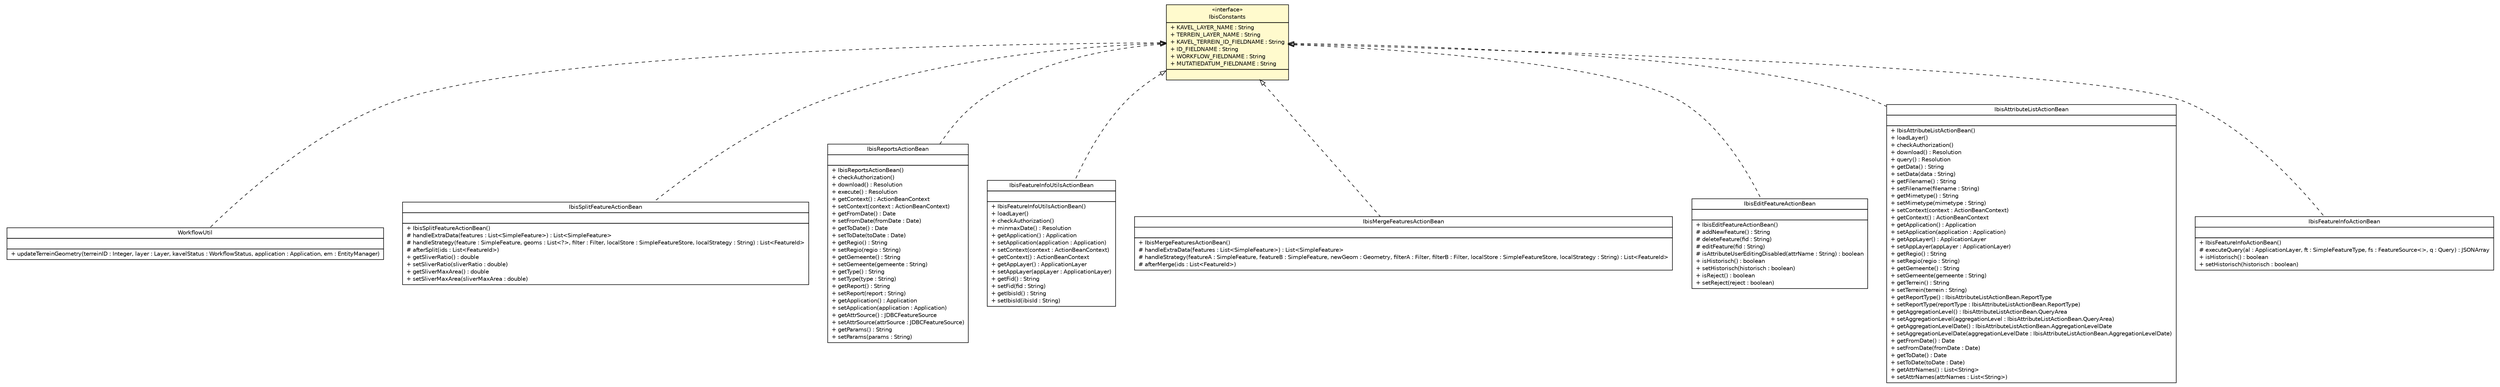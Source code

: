 #!/usr/local/bin/dot
#
# Class diagram 
# Generated by UMLGraph version R5_6-24-gf6e263 (http://www.umlgraph.org/)
#

digraph G {
	edge [fontname="Helvetica",fontsize=10,labelfontname="Helvetica",labelfontsize=10];
	node [fontname="Helvetica",fontsize=10,shape=plaintext];
	nodesep=0.25;
	ranksep=0.5;
	// nl.b3p.viewer.ibis.util.IbisConstants
	c181 [label=<<table title="nl.b3p.viewer.ibis.util.IbisConstants" border="0" cellborder="1" cellspacing="0" cellpadding="2" port="p" bgcolor="lemonChiffon" href="./IbisConstants.html">
		<tr><td><table border="0" cellspacing="0" cellpadding="1">
<tr><td align="center" balign="center"> &#171;interface&#187; </td></tr>
<tr><td align="center" balign="center"> IbisConstants </td></tr>
		</table></td></tr>
		<tr><td><table border="0" cellspacing="0" cellpadding="1">
<tr><td align="left" balign="left"> + KAVEL_LAYER_NAME : String </td></tr>
<tr><td align="left" balign="left"> + TERREIN_LAYER_NAME : String </td></tr>
<tr><td align="left" balign="left"> + KAVEL_TERREIN_ID_FIELDNAME : String </td></tr>
<tr><td align="left" balign="left"> + ID_FIELDNAME : String </td></tr>
<tr><td align="left" balign="left"> + WORKFLOW_FIELDNAME : String </td></tr>
<tr><td align="left" balign="left"> + MUTATIEDATUM_FIELDNAME : String </td></tr>
		</table></td></tr>
		<tr><td><table border="0" cellspacing="0" cellpadding="1">
<tr><td align="left" balign="left">  </td></tr>
		</table></td></tr>
		</table>>, URL="./IbisConstants.html", fontname="Helvetica", fontcolor="black", fontsize=10.0];
	// nl.b3p.viewer.ibis.util.WorkflowUtil
	c182 [label=<<table title="nl.b3p.viewer.ibis.util.WorkflowUtil" border="0" cellborder="1" cellspacing="0" cellpadding="2" port="p" href="./WorkflowUtil.html">
		<tr><td><table border="0" cellspacing="0" cellpadding="1">
<tr><td align="center" balign="center"> WorkflowUtil </td></tr>
		</table></td></tr>
		<tr><td><table border="0" cellspacing="0" cellpadding="1">
<tr><td align="left" balign="left">  </td></tr>
		</table></td></tr>
		<tr><td><table border="0" cellspacing="0" cellpadding="1">
<tr><td align="left" balign="left"> + updateTerreinGeometry(terreinID : Integer, layer : Layer, kavelStatus : WorkflowStatus, application : Application, em : EntityManager) </td></tr>
		</table></td></tr>
		</table>>, URL="./WorkflowUtil.html", fontname="Helvetica", fontcolor="black", fontsize=10.0];
	// nl.b3p.viewer.stripes.IbisSplitFeatureActionBean
	c184 [label=<<table title="nl.b3p.viewer.stripes.IbisSplitFeatureActionBean" border="0" cellborder="1" cellspacing="0" cellpadding="2" port="p" href="../../stripes/IbisSplitFeatureActionBean.html">
		<tr><td><table border="0" cellspacing="0" cellpadding="1">
<tr><td align="center" balign="center"> IbisSplitFeatureActionBean </td></tr>
		</table></td></tr>
		<tr><td><table border="0" cellspacing="0" cellpadding="1">
<tr><td align="left" balign="left">  </td></tr>
		</table></td></tr>
		<tr><td><table border="0" cellspacing="0" cellpadding="1">
<tr><td align="left" balign="left"> + IbisSplitFeatureActionBean() </td></tr>
<tr><td align="left" balign="left"> # handleExtraData(features : List&lt;SimpleFeature&gt;) : List&lt;SimpleFeature&gt; </td></tr>
<tr><td align="left" balign="left"> # handleStrategy(feature : SimpleFeature, geoms : List&lt;?&gt;, filter : Filter, localStore : SimpleFeatureStore, localStrategy : String) : List&lt;FeatureId&gt; </td></tr>
<tr><td align="left" balign="left"> # afterSplit(ids : List&lt;FeatureId&gt;) </td></tr>
<tr><td align="left" balign="left"> + getSliverRatio() : double </td></tr>
<tr><td align="left" balign="left"> + setSliverRatio(sliverRatio : double) </td></tr>
<tr><td align="left" balign="left"> + getSliverMaxArea() : double </td></tr>
<tr><td align="left" balign="left"> + setSliverMaxArea(sliverMaxArea : double) </td></tr>
		</table></td></tr>
		</table>>, URL="../../stripes/IbisSplitFeatureActionBean.html", fontname="Helvetica", fontcolor="black", fontsize=10.0];
	// nl.b3p.viewer.stripes.IbisReportsActionBean
	c185 [label=<<table title="nl.b3p.viewer.stripes.IbisReportsActionBean" border="0" cellborder="1" cellspacing="0" cellpadding="2" port="p" href="../../stripes/IbisReportsActionBean.html">
		<tr><td><table border="0" cellspacing="0" cellpadding="1">
<tr><td align="center" balign="center"> IbisReportsActionBean </td></tr>
		</table></td></tr>
		<tr><td><table border="0" cellspacing="0" cellpadding="1">
<tr><td align="left" balign="left">  </td></tr>
		</table></td></tr>
		<tr><td><table border="0" cellspacing="0" cellpadding="1">
<tr><td align="left" balign="left"> + IbisReportsActionBean() </td></tr>
<tr><td align="left" balign="left"> + checkAuthorization() </td></tr>
<tr><td align="left" balign="left"> + download() : Resolution </td></tr>
<tr><td align="left" balign="left"> + execute() : Resolution </td></tr>
<tr><td align="left" balign="left"> + getContext() : ActionBeanContext </td></tr>
<tr><td align="left" balign="left"> + setContext(context : ActionBeanContext) </td></tr>
<tr><td align="left" balign="left"> + getFromDate() : Date </td></tr>
<tr><td align="left" balign="left"> + setFromDate(fromDate : Date) </td></tr>
<tr><td align="left" balign="left"> + getToDate() : Date </td></tr>
<tr><td align="left" balign="left"> + setToDate(toDate : Date) </td></tr>
<tr><td align="left" balign="left"> + getRegio() : String </td></tr>
<tr><td align="left" balign="left"> + setRegio(regio : String) </td></tr>
<tr><td align="left" balign="left"> + getGemeente() : String </td></tr>
<tr><td align="left" balign="left"> + setGemeente(gemeente : String) </td></tr>
<tr><td align="left" balign="left"> + getType() : String </td></tr>
<tr><td align="left" balign="left"> + setType(type : String) </td></tr>
<tr><td align="left" balign="left"> + getReport() : String </td></tr>
<tr><td align="left" balign="left"> + setReport(report : String) </td></tr>
<tr><td align="left" balign="left"> + getApplication() : Application </td></tr>
<tr><td align="left" balign="left"> + setApplication(application : Application) </td></tr>
<tr><td align="left" balign="left"> + getAttrSource() : JDBCFeatureSource </td></tr>
<tr><td align="left" balign="left"> + setAttrSource(attrSource : JDBCFeatureSource) </td></tr>
<tr><td align="left" balign="left"> + getParams() : String </td></tr>
<tr><td align="left" balign="left"> + setParams(params : String) </td></tr>
		</table></td></tr>
		</table>>, URL="../../stripes/IbisReportsActionBean.html", fontname="Helvetica", fontcolor="black", fontsize=10.0];
	// nl.b3p.viewer.stripes.IbisFeatureInfoUtilsActionBean
	c186 [label=<<table title="nl.b3p.viewer.stripes.IbisFeatureInfoUtilsActionBean" border="0" cellborder="1" cellspacing="0" cellpadding="2" port="p" href="../../stripes/IbisFeatureInfoUtilsActionBean.html">
		<tr><td><table border="0" cellspacing="0" cellpadding="1">
<tr><td align="center" balign="center"> IbisFeatureInfoUtilsActionBean </td></tr>
		</table></td></tr>
		<tr><td><table border="0" cellspacing="0" cellpadding="1">
<tr><td align="left" balign="left">  </td></tr>
		</table></td></tr>
		<tr><td><table border="0" cellspacing="0" cellpadding="1">
<tr><td align="left" balign="left"> + IbisFeatureInfoUtilsActionBean() </td></tr>
<tr><td align="left" balign="left"> + loadLayer() </td></tr>
<tr><td align="left" balign="left"> + checkAuthorization() </td></tr>
<tr><td align="left" balign="left"> + minmaxDate() : Resolution </td></tr>
<tr><td align="left" balign="left"> + getApplication() : Application </td></tr>
<tr><td align="left" balign="left"> + setApplication(application : Application) </td></tr>
<tr><td align="left" balign="left"> + setContext(context : ActionBeanContext) </td></tr>
<tr><td align="left" balign="left"> + getContext() : ActionBeanContext </td></tr>
<tr><td align="left" balign="left"> + getAppLayer() : ApplicationLayer </td></tr>
<tr><td align="left" balign="left"> + setAppLayer(appLayer : ApplicationLayer) </td></tr>
<tr><td align="left" balign="left"> + getFid() : String </td></tr>
<tr><td align="left" balign="left"> + setFid(fid : String) </td></tr>
<tr><td align="left" balign="left"> + getIbisId() : String </td></tr>
<tr><td align="left" balign="left"> + setIbisId(ibisId : String) </td></tr>
		</table></td></tr>
		</table>>, URL="../../stripes/IbisFeatureInfoUtilsActionBean.html", fontname="Helvetica", fontcolor="black", fontsize=10.0];
	// nl.b3p.viewer.stripes.IbisMergeFeaturesActionBean
	c187 [label=<<table title="nl.b3p.viewer.stripes.IbisMergeFeaturesActionBean" border="0" cellborder="1" cellspacing="0" cellpadding="2" port="p" href="../../stripes/IbisMergeFeaturesActionBean.html">
		<tr><td><table border="0" cellspacing="0" cellpadding="1">
<tr><td align="center" balign="center"> IbisMergeFeaturesActionBean </td></tr>
		</table></td></tr>
		<tr><td><table border="0" cellspacing="0" cellpadding="1">
<tr><td align="left" balign="left">  </td></tr>
		</table></td></tr>
		<tr><td><table border="0" cellspacing="0" cellpadding="1">
<tr><td align="left" balign="left"> + IbisMergeFeaturesActionBean() </td></tr>
<tr><td align="left" balign="left"> # handleExtraData(features : List&lt;SimpleFeature&gt;) : List&lt;SimpleFeature&gt; </td></tr>
<tr><td align="left" balign="left"> # handleStrategy(featureA : SimpleFeature, featureB : SimpleFeature, newGeom : Geometry, filterA : Filter, filterB : Filter, localStore : SimpleFeatureStore, localStrategy : String) : List&lt;FeatureId&gt; </td></tr>
<tr><td align="left" balign="left"> # afterMerge(ids : List&lt;FeatureId&gt;) </td></tr>
		</table></td></tr>
		</table>>, URL="../../stripes/IbisMergeFeaturesActionBean.html", fontname="Helvetica", fontcolor="black", fontsize=10.0];
	// nl.b3p.viewer.stripes.IbisEditFeatureActionBean
	c188 [label=<<table title="nl.b3p.viewer.stripes.IbisEditFeatureActionBean" border="0" cellborder="1" cellspacing="0" cellpadding="2" port="p" href="../../stripes/IbisEditFeatureActionBean.html">
		<tr><td><table border="0" cellspacing="0" cellpadding="1">
<tr><td align="center" balign="center"> IbisEditFeatureActionBean </td></tr>
		</table></td></tr>
		<tr><td><table border="0" cellspacing="0" cellpadding="1">
<tr><td align="left" balign="left">  </td></tr>
		</table></td></tr>
		<tr><td><table border="0" cellspacing="0" cellpadding="1">
<tr><td align="left" balign="left"> + IbisEditFeatureActionBean() </td></tr>
<tr><td align="left" balign="left"> # addNewFeature() : String </td></tr>
<tr><td align="left" balign="left"> # deleteFeature(fid : String) </td></tr>
<tr><td align="left" balign="left"> # editFeature(fid : String) </td></tr>
<tr><td align="left" balign="left"> # isAttributeUserEditingDisabled(attrName : String) : boolean </td></tr>
<tr><td align="left" balign="left"> + isHistorisch() : boolean </td></tr>
<tr><td align="left" balign="left"> + setHistorisch(historisch : boolean) </td></tr>
<tr><td align="left" balign="left"> + isReject() : boolean </td></tr>
<tr><td align="left" balign="left"> + setReject(reject : boolean) </td></tr>
		</table></td></tr>
		</table>>, URL="../../stripes/IbisEditFeatureActionBean.html", fontname="Helvetica", fontcolor="black", fontsize=10.0];
	// nl.b3p.viewer.stripes.IbisAttributeListActionBean
	c189 [label=<<table title="nl.b3p.viewer.stripes.IbisAttributeListActionBean" border="0" cellborder="1" cellspacing="0" cellpadding="2" port="p" href="../../stripes/IbisAttributeListActionBean.html">
		<tr><td><table border="0" cellspacing="0" cellpadding="1">
<tr><td align="center" balign="center"> IbisAttributeListActionBean </td></tr>
		</table></td></tr>
		<tr><td><table border="0" cellspacing="0" cellpadding="1">
<tr><td align="left" balign="left">  </td></tr>
		</table></td></tr>
		<tr><td><table border="0" cellspacing="0" cellpadding="1">
<tr><td align="left" balign="left"> + IbisAttributeListActionBean() </td></tr>
<tr><td align="left" balign="left"> + loadLayer() </td></tr>
<tr><td align="left" balign="left"> + checkAuthorization() </td></tr>
<tr><td align="left" balign="left"> + download() : Resolution </td></tr>
<tr><td align="left" balign="left"> + query() : Resolution </td></tr>
<tr><td align="left" balign="left"> + getData() : String </td></tr>
<tr><td align="left" balign="left"> + setData(data : String) </td></tr>
<tr><td align="left" balign="left"> + getFilename() : String </td></tr>
<tr><td align="left" balign="left"> + setFilename(filename : String) </td></tr>
<tr><td align="left" balign="left"> + getMimetype() : String </td></tr>
<tr><td align="left" balign="left"> + setMimetype(mimetype : String) </td></tr>
<tr><td align="left" balign="left"> + setContext(context : ActionBeanContext) </td></tr>
<tr><td align="left" balign="left"> + getContext() : ActionBeanContext </td></tr>
<tr><td align="left" balign="left"> + getApplication() : Application </td></tr>
<tr><td align="left" balign="left"> + setApplication(application : Application) </td></tr>
<tr><td align="left" balign="left"> + getAppLayer() : ApplicationLayer </td></tr>
<tr><td align="left" balign="left"> + setAppLayer(appLayer : ApplicationLayer) </td></tr>
<tr><td align="left" balign="left"> + getRegio() : String </td></tr>
<tr><td align="left" balign="left"> + setRegio(regio : String) </td></tr>
<tr><td align="left" balign="left"> + getGemeente() : String </td></tr>
<tr><td align="left" balign="left"> + setGemeente(gemeente : String) </td></tr>
<tr><td align="left" balign="left"> + getTerrein() : String </td></tr>
<tr><td align="left" balign="left"> + setTerrein(terrein : String) </td></tr>
<tr><td align="left" balign="left"> + getReportType() : IbisAttributeListActionBean.ReportType </td></tr>
<tr><td align="left" balign="left"> + setReportType(reportType : IbisAttributeListActionBean.ReportType) </td></tr>
<tr><td align="left" balign="left"> + getAggregationLevel() : IbisAttributeListActionBean.QueryArea </td></tr>
<tr><td align="left" balign="left"> + setAggregationLevel(aggregationLevel : IbisAttributeListActionBean.QueryArea) </td></tr>
<tr><td align="left" balign="left"> + getAggregationLevelDate() : IbisAttributeListActionBean.AggregationLevelDate </td></tr>
<tr><td align="left" balign="left"> + setAggregationLevelDate(aggregationLevelDate : IbisAttributeListActionBean.AggregationLevelDate) </td></tr>
<tr><td align="left" balign="left"> + getFromDate() : Date </td></tr>
<tr><td align="left" balign="left"> + setFromDate(fromDate : Date) </td></tr>
<tr><td align="left" balign="left"> + getToDate() : Date </td></tr>
<tr><td align="left" balign="left"> + setToDate(toDate : Date) </td></tr>
<tr><td align="left" balign="left"> + getAttrNames() : List&lt;String&gt; </td></tr>
<tr><td align="left" balign="left"> + setAttrNames(attrNames : List&lt;String&gt;) </td></tr>
		</table></td></tr>
		</table>>, URL="../../stripes/IbisAttributeListActionBean.html", fontname="Helvetica", fontcolor="black", fontsize=10.0];
	// nl.b3p.viewer.stripes.IbisFeatureInfoActionBean
	c193 [label=<<table title="nl.b3p.viewer.stripes.IbisFeatureInfoActionBean" border="0" cellborder="1" cellspacing="0" cellpadding="2" port="p" href="../../stripes/IbisFeatureInfoActionBean.html">
		<tr><td><table border="0" cellspacing="0" cellpadding="1">
<tr><td align="center" balign="center"> IbisFeatureInfoActionBean </td></tr>
		</table></td></tr>
		<tr><td><table border="0" cellspacing="0" cellpadding="1">
<tr><td align="left" balign="left">  </td></tr>
		</table></td></tr>
		<tr><td><table border="0" cellspacing="0" cellpadding="1">
<tr><td align="left" balign="left"> + IbisFeatureInfoActionBean() </td></tr>
<tr><td align="left" balign="left"> # executeQuery(al : ApplicationLayer, ft : SimpleFeatureType, fs : FeatureSource&lt;&gt;, q : Query) : JSONArray </td></tr>
<tr><td align="left" balign="left"> + isHistorisch() : boolean </td></tr>
<tr><td align="left" balign="left"> + setHistorisch(historisch : boolean) </td></tr>
		</table></td></tr>
		</table>>, URL="../../stripes/IbisFeatureInfoActionBean.html", fontname="Helvetica", fontcolor="black", fontsize=10.0];
	//nl.b3p.viewer.ibis.util.WorkflowUtil implements nl.b3p.viewer.ibis.util.IbisConstants
	c181:p -> c182:p [dir=back,arrowtail=empty,style=dashed];
	//nl.b3p.viewer.stripes.IbisSplitFeatureActionBean implements nl.b3p.viewer.ibis.util.IbisConstants
	c181:p -> c184:p [dir=back,arrowtail=empty,style=dashed];
	//nl.b3p.viewer.stripes.IbisReportsActionBean implements nl.b3p.viewer.ibis.util.IbisConstants
	c181:p -> c185:p [dir=back,arrowtail=empty,style=dashed];
	//nl.b3p.viewer.stripes.IbisFeatureInfoUtilsActionBean implements nl.b3p.viewer.ibis.util.IbisConstants
	c181:p -> c186:p [dir=back,arrowtail=empty,style=dashed];
	//nl.b3p.viewer.stripes.IbisMergeFeaturesActionBean implements nl.b3p.viewer.ibis.util.IbisConstants
	c181:p -> c187:p [dir=back,arrowtail=empty,style=dashed];
	//nl.b3p.viewer.stripes.IbisEditFeatureActionBean implements nl.b3p.viewer.ibis.util.IbisConstants
	c181:p -> c188:p [dir=back,arrowtail=empty,style=dashed];
	//nl.b3p.viewer.stripes.IbisAttributeListActionBean implements nl.b3p.viewer.ibis.util.IbisConstants
	c181:p -> c189:p [dir=back,arrowtail=empty,style=dashed];
	//nl.b3p.viewer.stripes.IbisFeatureInfoActionBean implements nl.b3p.viewer.ibis.util.IbisConstants
	c181:p -> c193:p [dir=back,arrowtail=empty,style=dashed];
}

